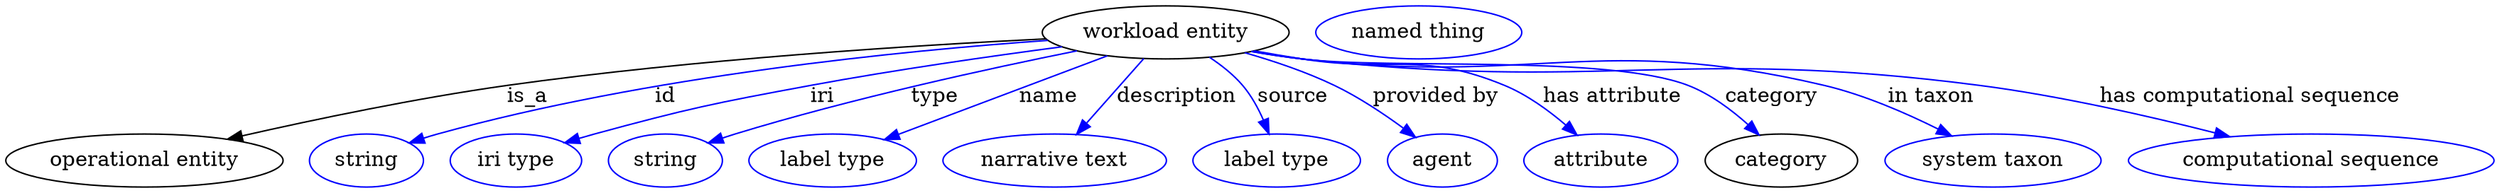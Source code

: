 digraph {
	graph [bb="0,0,1678.1,123"];
	node [label="\N"];
	"workload entity"	[height=0.5,
		label="workload entity",
		pos="783.59,105",
		width=2.3109];
	"operational entity"	[height=0.5,
		pos="93.592,18",
		width=2.5998];
	"workload entity" -> "operational entity"	[label=is_a,
		lp="352.59,61.5",
		pos="e,149.69,32.495 702.88,100.64 613.47,96.216 465.21,86.831 338.59,69 277.46,60.392 208.65,45.919 159.55,34.753"];
	id	[color=blue,
		height=0.5,
		label=string,
		pos="243.59,18",
		width=1.0652];
	"workload entity" -> id	[color=blue,
		label=id,
		lp="445.59,61.5",
		pos="e,272.58,29.996 703.88,99.527 605.47,92.521 433.67,75.425 291.59,36 288.48,35.137 285.28,34.175 282.08,33.159",
		style=solid];
	iri	[color=blue,
		height=0.5,
		label="iri type",
		pos="344.59,18",
		width=1.2277];
	"workload entity" -> iri	[color=blue,
		label=iri,
		lp="551.59,61.5",
		pos="e,377.88,29.946 713.51,95.265 665.52,88.919 600.51,79.61 543.59,69 478.62,56.888 462.39,53.271 398.59,36 395.01,35.031 391.32,33.979 \
387.62,32.889",
		style=solid];
	type	[color=blue,
		height=0.5,
		label=string,
		pos="445.59,18",
		width=1.0652];
	"workload entity" -> type	[color=blue,
		label=type,
		lp="627.59,61.5",
		pos="e,474.52,29.97 723.6,92.48 664.32,80.512 571.33,60.169 492.59,36 489.83,35.153 486.99,34.238 484.15,33.289",
		style=solid];
	name	[color=blue,
		height=0.5,
		label="label type",
		pos="558.59,18",
		width=1.5707];
	"workload entity" -> name	[color=blue,
		label=name,
		lp="704.59,61.5",
		pos="e,593.56,32.209 744.14,89.097 704.7,74.198 644.17,51.328 603.05,35.795",
		style=solid];
	description	[color=blue,
		height=0.5,
		label="narrative text",
		pos="708.59,18",
		width=2.0943];
	"workload entity" -> description	[color=blue,
		label=description,
		lp="791.09,61.5",
		pos="e,723.38,35.758 768.77,87.207 757.78,74.75 742.63,57.573 730.27,43.574",
		style=solid];
	source	[color=blue,
		height=0.5,
		label="label type",
		pos="858.59,18",
		width=1.5707];
	"workload entity" -> source	[color=blue,
		label=source,
		lp="869.59,61.5",
		pos="e,853.38,36.066 813.1,88.169 821.12,82.856 829.32,76.378 835.59,69 841.4,62.169 846.04,53.628 849.59,45.547",
		style=solid];
	"provided by"	[color=blue,
		height=0.5,
		label=agent,
		pos="970.59,18",
		width=1.0291];
	"workload entity" -> "provided by"	[color=blue,
		label="provided by",
		lp="966.09,61.5",
		pos="e,952.34,33.821 837.07,91.197 856.61,85.589 878.57,78.17 897.59,69 913.94,61.12 930.74,49.867 944.1,40.03",
		style=solid];
	"has attribute"	[color=blue,
		height=0.5,
		label=attribute,
		pos="1077.6,18",
		width=1.4443];
	"workload entity" -> "has attribute"	[color=blue,
		label="has attribute",
		lp="1085.6,61.5",
		pos="e,1061.5,35.307 843.4,92.482 854.1,90.554 865.16,88.647 875.59,87 936.25,77.417 955.87,92.528 1012.6,69 1027.8,62.707 1042.5,51.93 \
1054,41.99",
		style=solid];
	category	[height=0.5,
		pos="1198.6,18",
		width=1.4263];
	"workload entity" -> category	[color=blue,
		label=category,
		lp="1193.1,61.5",
		pos="e,1183.5,35.65 842.33,92.116 853.35,90.18 864.8,88.365 875.59,87 933.27,79.706 1082.5,90.227 1136.6,69 1151.3,63.231 1165.2,52.65 \
1176.1,42.703",
		style=solid];
	"in taxon"	[color=blue,
		height=0.5,
		label="system taxon",
		pos="1340.6,18",
		width=2.022];
	"workload entity" -> "in taxon"	[color=blue,
		label="in taxon",
		lp="1299.6,61.5",
		pos="e,1313.1,34.745 841.82,92.044 852.99,90.09 864.62,88.288 875.59,87 1031.6,68.688 1075.8,105.64 1228.6,69 1254.9,62.683 1282.7,50.303 \
1304.1,39.442",
		style=solid];
	"has computational sequence"	[color=blue,
		height=0.5,
		label="computational sequence",
		pos="1554.6,18",
		width=3.4303];
	"workload entity" -> "has computational sequence"	[color=blue,
		label="has computational sequence",
		lp="1515.1,61.5",
		pos="e,1499.9,34.246 841.31,92.027 852.64,90.049 864.45,88.242 875.59,87 1077.6,64.475 1131.1,95.441 1332.6,69 1386.3,61.953 1446.2,48.109 \
1490.2,36.772",
		style=solid];
	"named thing_category"	[color=blue,
		height=0.5,
		label="named thing",
		pos="954.59,105",
		width=1.9318];
}
